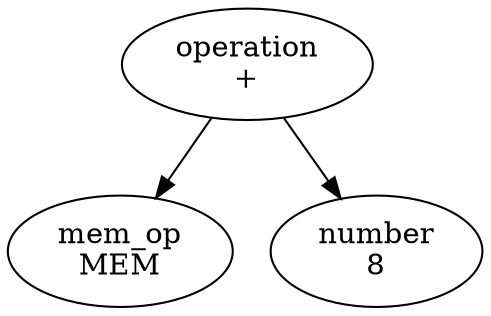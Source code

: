 digraph AST {
  node0 [label="operation\n+"];
  node1 [label="mem_op\nMEM"];
  node0 -> node1;
  node2 [label="number\n8"];
  node0 -> node2;
}
